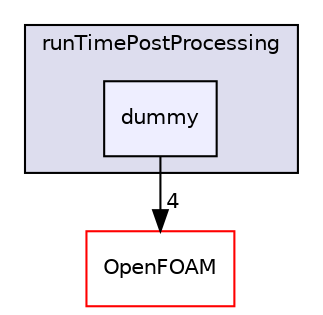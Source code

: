 digraph "src/functionObjects/graphics/runTimePostProcessing/dummy" {
  bgcolor=transparent;
  compound=true
  node [ fontsize="10", fontname="Helvetica"];
  edge [ labelfontsize="10", labelfontname="Helvetica"];
  subgraph clusterdir_31943fb1dcb8bfa4f5398331709088d7 {
    graph [ bgcolor="#ddddee", pencolor="black", label="runTimePostProcessing" fontname="Helvetica", fontsize="10", URL="dir_31943fb1dcb8bfa4f5398331709088d7.html"]
  dir_7e337a61c42843e6a52481d213cb10e9 [shape=box, label="dummy", style="filled", fillcolor="#eeeeff", pencolor="black", URL="dir_7e337a61c42843e6a52481d213cb10e9.html"];
  }
  dir_c5473ff19b20e6ec4dfe5c310b3778a8 [shape=box label="OpenFOAM" color="red" URL="dir_c5473ff19b20e6ec4dfe5c310b3778a8.html"];
  dir_7e337a61c42843e6a52481d213cb10e9->dir_c5473ff19b20e6ec4dfe5c310b3778a8 [headlabel="4", labeldistance=1.5 headhref="dir_001347_002151.html"];
}
